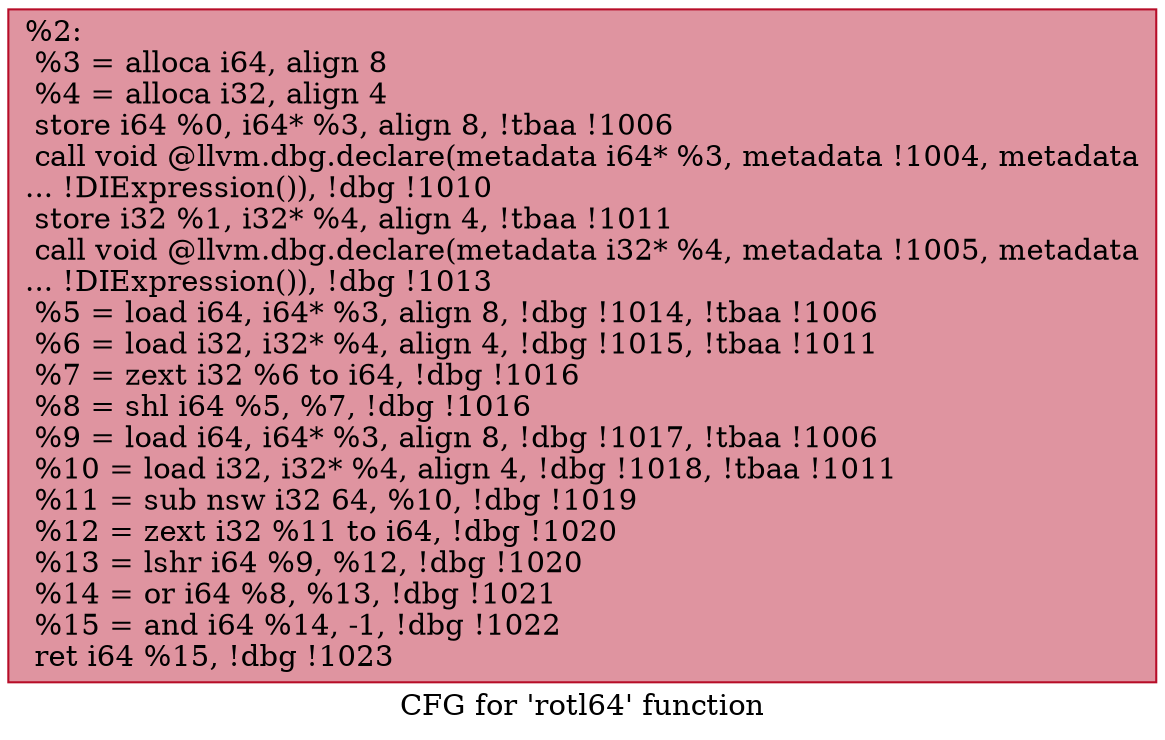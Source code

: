 digraph "CFG for 'rotl64' function" {
	label="CFG for 'rotl64' function";

	Node0x2379cb0 [shape=record,color="#b70d28ff", style=filled, fillcolor="#b70d2870",label="{%2:\l  %3 = alloca i64, align 8\l  %4 = alloca i32, align 4\l  store i64 %0, i64* %3, align 8, !tbaa !1006\l  call void @llvm.dbg.declare(metadata i64* %3, metadata !1004, metadata\l... !DIExpression()), !dbg !1010\l  store i32 %1, i32* %4, align 4, !tbaa !1011\l  call void @llvm.dbg.declare(metadata i32* %4, metadata !1005, metadata\l... !DIExpression()), !dbg !1013\l  %5 = load i64, i64* %3, align 8, !dbg !1014, !tbaa !1006\l  %6 = load i32, i32* %4, align 4, !dbg !1015, !tbaa !1011\l  %7 = zext i32 %6 to i64, !dbg !1016\l  %8 = shl i64 %5, %7, !dbg !1016\l  %9 = load i64, i64* %3, align 8, !dbg !1017, !tbaa !1006\l  %10 = load i32, i32* %4, align 4, !dbg !1018, !tbaa !1011\l  %11 = sub nsw i32 64, %10, !dbg !1019\l  %12 = zext i32 %11 to i64, !dbg !1020\l  %13 = lshr i64 %9, %12, !dbg !1020\l  %14 = or i64 %8, %13, !dbg !1021\l  %15 = and i64 %14, -1, !dbg !1022\l  ret i64 %15, !dbg !1023\l}"];
}
